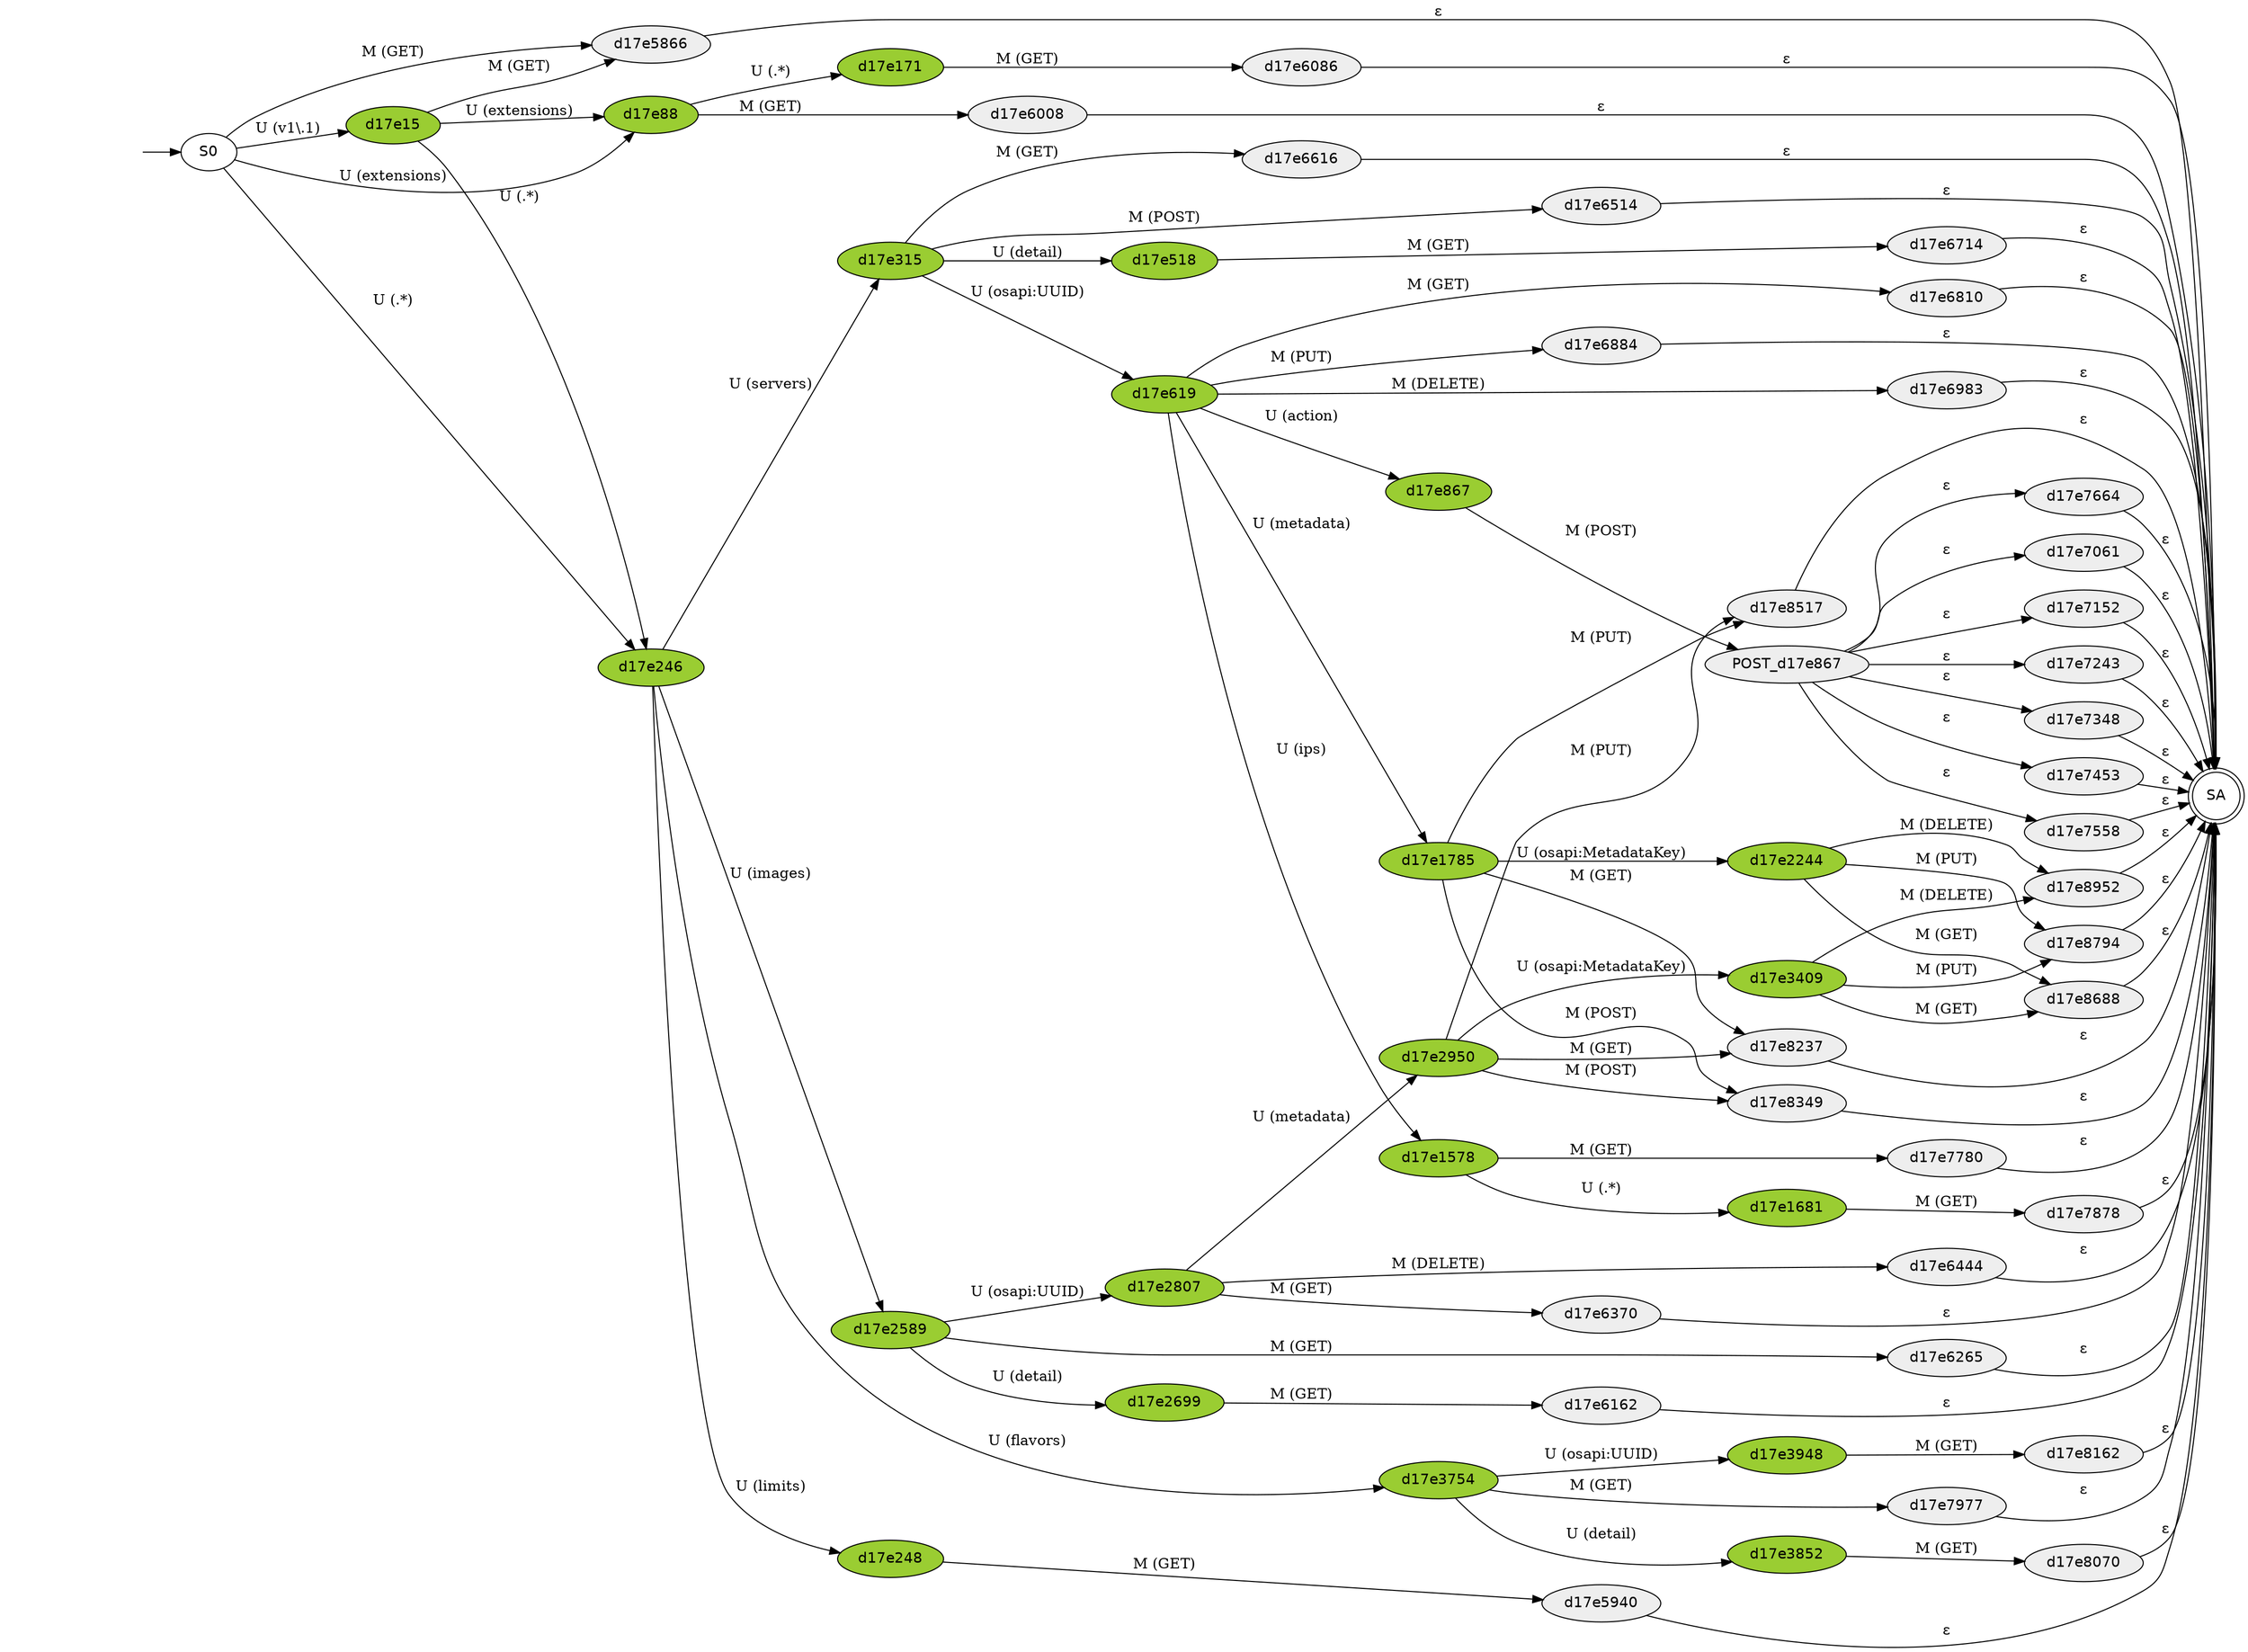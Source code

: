 digraph Checker { rankdir=LR; fontname="Helvetica"; labelloc=b;
       
                    node [fontname="Helvetica", shape=ellipse, style=filled,fillcolor="#EEEEEE"]
               
           {
           rank=source
           REAL_START
}
               {
               rank=same
           S0
           }
           {
           REAL_START->S0
           S0->d17e15 [label="U (v1\\.1)"];
           S0->d17e88 [label="U (extensions)"];
           S0->d17e246 [label="U (.*)"];
           S0->d17e5866 [label="M (GET)"];
           d17e15->d17e88 [label="U (extensions)"];
           d17e15->d17e246 [label="U (.*)"];
           d17e15->d17e5866 [label="M (GET)"];
           d17e88->d17e171 [label="U (.*)"];
           d17e88->d17e6008 [label="M (GET)"];
           d17e171->d17e6086 [label="M (GET)"];
           d17e246->d17e248 [label="U (limits)"];
           d17e246->d17e315 [label="U (servers)"];
           d17e246->d17e2589 [label="U (images)"];
           d17e246->d17e3754 [label="U (flavors)"];
           d17e248->d17e5940 [label="M (GET)"];
           d17e315->d17e518 [label="U (detail)"];
           d17e315->d17e619 [label="U (osapi:UUID)"];
           d17e315->d17e6616 [label="M (GET)"];
           d17e315->d17e6514 [label="M (POST)"];
           d17e518->d17e6714 [label="M (GET)"];
           d17e619->d17e867 [label="U (action)"];
           d17e619->d17e1578 [label="U (ips)"];
           d17e619->d17e1785 [label="U (metadata)"];
           d17e619->d17e6810 [label="M (GET)"];
           d17e619->d17e6884 [label="M (PUT)"];
           d17e619->d17e6983 [label="M (DELETE)"];
           d17e867->POST_d17e867 [label="M (POST)"];
           POST_d17e867->d17e7061 [label="ε"];
           POST_d17e867->d17e7152 [label="ε"];
           POST_d17e867->d17e7243 [label="ε"];
           POST_d17e867->d17e7348 [label="ε"];
           POST_d17e867->d17e7453 [label="ε"];
           POST_d17e867->d17e7558 [label="ε"];
           POST_d17e867->d17e7664 [label="ε"];
           d17e1578->d17e1681 [label="U (.*)"];
           d17e1578->d17e7780 [label="M (GET)"];
           d17e1681->d17e7878 [label="M (GET)"];
           d17e1785->d17e2244 [label="U (osapi:MetadataKey)"];
           d17e1785->d17e8517 [label="M (PUT)"];
           d17e1785->d17e8349 [label="M (POST)"];
           d17e1785->d17e8237 [label="M (GET)"];
           d17e2244->d17e8688 [label="M (GET)"];
           d17e2244->d17e8794 [label="M (PUT)"];
           d17e2244->d17e8952 [label="M (DELETE)"];
           d17e2589->d17e2699 [label="U (detail)"];
           d17e2589->d17e2807 [label="U (osapi:UUID)"];
           d17e2589->d17e6265 [label="M (GET)"];
           d17e2699->d17e6162 [label="M (GET)"];
           d17e2807->d17e2950 [label="U (metadata)"];
           d17e2807->d17e6370 [label="M (GET)"];
           d17e2807->d17e6444 [label="M (DELETE)"];
           d17e2950->d17e3409 [label="U (osapi:MetadataKey)"];
           d17e2950->d17e8517 [label="M (PUT)"];
           d17e2950->d17e8349 [label="M (POST)"];
           d17e2950->d17e8237 [label="M (GET)"];
           d17e3409->d17e8688 [label="M (GET)"];
           d17e3409->d17e8794 [label="M (PUT)"];
           d17e3409->d17e8952 [label="M (DELETE)"];
           d17e3754->d17e3852 [label="U (detail)"];
           d17e3754->d17e3948 [label="U (osapi:UUID)"];
           d17e3754->d17e7977 [label="M (GET)"];
           d17e3852->d17e8070 [label="M (GET)"];
           d17e3948->d17e8162 [label="M (GET)"];
           d17e5866->SA [label="ε"];
           d17e5940->SA [label="ε"];
           d17e6008->SA [label="ε"];
           d17e6086->SA [label="ε"];
           d17e6162->SA [label="ε"];
           d17e6265->SA [label="ε"];
           d17e6370->SA [label="ε"];
           d17e6444->SA [label="ε"];
           d17e6514->SA [label="ε"];
           d17e6616->SA [label="ε"];
           d17e6714->SA [label="ε"];
           d17e6810->SA [label="ε"];
           d17e6884->SA [label="ε"];
           d17e6983->SA [label="ε"];
           d17e7061->SA [label="ε"];
           d17e7152->SA [label="ε"];
           d17e7243->SA [label="ε"];
           d17e7348->SA [label="ε"];
           d17e7453->SA [label="ε"];
           d17e7558->SA [label="ε"];
           d17e7664->SA [label="ε"];
           d17e7780->SA [label="ε"];
           d17e7878->SA [label="ε"];
           d17e7977->SA [label="ε"];
           d17e8070->SA [label="ε"];
           d17e8162->SA [label="ε"];
           d17e8237->SA [label="ε"];
           d17e8349->SA [label="ε"];
           d17e8517->SA [label="ε"];
           d17e8688->SA [label="ε"];
           d17e8794->SA [label="ε"];
           d17e8952->SA [label="ε"];
           }

//Nodes

       REAL_START[style=invis]
S0[label="S0", fillcolor="white"]
d17e15[label="d17e15", fillcolor="yellowgreen"]
d17e88[label="d17e88", fillcolor="yellowgreen"]
d17e171[label="d17e171", fillcolor="yellowgreen"]
d17e246[label="d17e246", fillcolor="yellowgreen"]
d17e248[label="d17e248", fillcolor="yellowgreen"]
d17e315[label="d17e315", fillcolor="yellowgreen"]
d17e518[label="d17e518", fillcolor="yellowgreen"]
d17e619[label="d17e619", fillcolor="yellowgreen"]
d17e867[label="d17e867", fillcolor="yellowgreen"]
POST_d17e867[label="POST_d17e867"]
d17e1578[label="d17e1578", fillcolor="yellowgreen"]
d17e1681[label="d17e1681", fillcolor="yellowgreen"]
d17e1785[label="d17e1785", fillcolor="yellowgreen"]
d17e2244[label="d17e2244", fillcolor="yellowgreen"]
d17e2589[label="d17e2589", fillcolor="yellowgreen"]
d17e2699[label="d17e2699", fillcolor="yellowgreen"]
d17e2807[label="d17e2807", fillcolor="yellowgreen"]
d17e2950[label="d17e2950", fillcolor="yellowgreen"]
d17e3409[label="d17e3409", fillcolor="yellowgreen"]
d17e3754[label="d17e3754", fillcolor="yellowgreen"]
d17e3852[label="d17e3852", fillcolor="yellowgreen"]
d17e3948[label="d17e3948", fillcolor="yellowgreen"]
d17e5866[label="d17e5866"]
d17e5940[label="d17e5940"]
d17e6008[label="d17e6008"]
d17e6086[label="d17e6086"]
d17e6162[label="d17e6162"]
d17e6265[label="d17e6265"]
d17e6370[label="d17e6370"]
d17e6444[label="d17e6444"]
d17e6514[label="d17e6514"]
d17e6616[label="d17e6616"]
d17e6714[label="d17e6714"]
d17e6810[label="d17e6810"]
d17e6884[label="d17e6884"]
d17e6983[label="d17e6983"]
d17e7061[label="d17e7061"]
d17e7152[label="d17e7152"]
d17e7243[label="d17e7243"]
d17e7348[label="d17e7348"]
d17e7453[label="d17e7453"]
d17e7558[label="d17e7558"]
d17e7664[label="d17e7664"]
d17e7780[label="d17e7780"]
d17e7878[label="d17e7878"]
d17e7977[label="d17e7977"]
d17e8070[label="d17e8070"]
d17e8162[label="d17e8162"]
d17e8237[label="d17e8237"]
d17e8349[label="d17e8349"]
d17e8517[label="d17e8517"]
d17e8688[label="d17e8688"]
d17e8794[label="d17e8794"]
d17e8952[label="d17e8952"]
SA[label="SA", shape=doublecircle, fillcolor="white"]
}